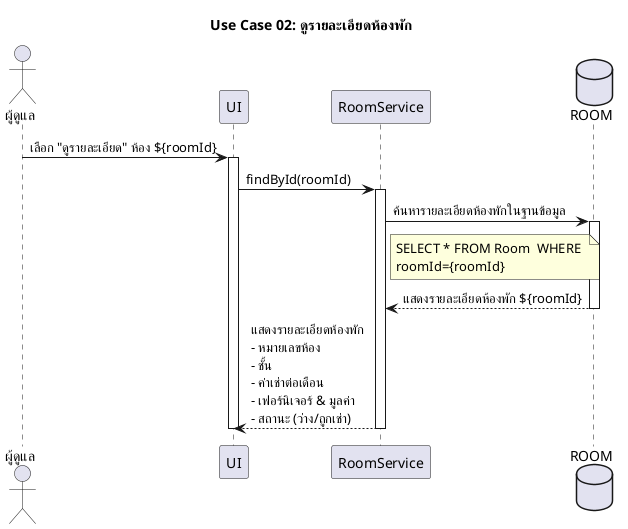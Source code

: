 @startuml Use Case 02: ดูรายละเอียดห้องพัก
skinparam defaultFontName "TH Sarabun New"
title Use Case 02: ดูรายละเอียดห้องพัก
actor "ผู้ดูแล" as Admin
participant "UI" as UI
participant "RoomService" as  MSROOM
database    ROOM    as Room

Admin -> UI  : เลือก "ดูรายละเอียด" ห้อง ${roomId}
activate UI
UI -> MSROOM :findById(roomId)
activate MSROOM
MSROOM -> Room : ค้นหารายละเอียดห้องพักในฐานข้อมูล

note right of MSROOM
SELECT * FROM Room  WHERE 
roomId={roomId}
end note

activate Room
Room --> MSROOM: แสดงรายละเอียดห้องพัก ${roomId}
deactivate Room
MSROOM --> UI: แสดงรายละเอียดห้องพัก\n- หมายเลขห้อง\n- ชั้น\n- ค่าเช่าต่อเดือน\n- เฟอร์นิเจอร์ & มูลค่า\n- สถานะ (ว่าง/ถูกเช่า)
deactivate MSROOM
deactivate UI
@enduml

